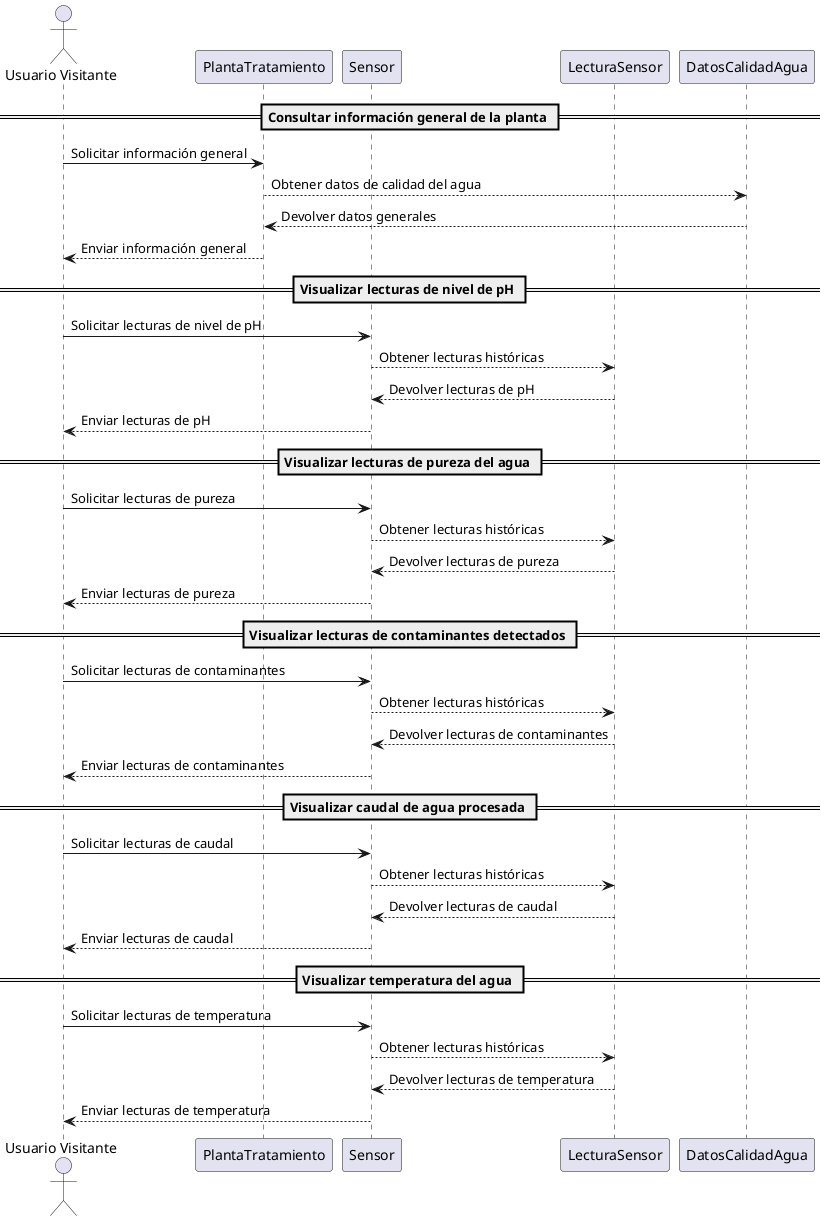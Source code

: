 @startuml
actor "Usuario Visitante" as Visitante

participant "PlantaTratamiento" as Planta
participant "Sensor" as Sensor
participant "LecturaSensor" as Lectura
participant "DatosCalidadAgua" as Datos

== Consultar información general de la planta ==
Visitante -> Planta : Solicitar información general
Planta --> Datos : Obtener datos de calidad del agua
Datos --> Planta : Devolver datos generales
Planta --> Visitante : Enviar información general

== Visualizar lecturas de nivel de pH ==
Visitante -> Sensor : Solicitar lecturas de nivel de pH
Sensor --> Lectura : Obtener lecturas históricas
Lectura --> Sensor : Devolver lecturas de pH
Sensor --> Visitante : Enviar lecturas de pH

== Visualizar lecturas de pureza del agua ==
Visitante -> Sensor : Solicitar lecturas de pureza
Sensor --> Lectura : Obtener lecturas históricas
Lectura --> Sensor : Devolver lecturas de pureza
Sensor --> Visitante : Enviar lecturas de pureza

== Visualizar lecturas de contaminantes detectados ==
Visitante -> Sensor : Solicitar lecturas de contaminantes
Sensor --> Lectura : Obtener lecturas históricas
Lectura --> Sensor : Devolver lecturas de contaminantes
Sensor --> Visitante : Enviar lecturas de contaminantes

== Visualizar caudal de agua procesada ==
Visitante -> Sensor : Solicitar lecturas de caudal
Sensor --> Lectura : Obtener lecturas históricas
Lectura --> Sensor : Devolver lecturas de caudal
Sensor --> Visitante : Enviar lecturas de caudal

== Visualizar temperatura del agua ==
Visitante -> Sensor : Solicitar lecturas de temperatura
Sensor --> Lectura : Obtener lecturas históricas
Lectura --> Sensor : Devolver lecturas de temperatura
Sensor --> Visitante : Enviar lecturas de temperatura
@enduml

